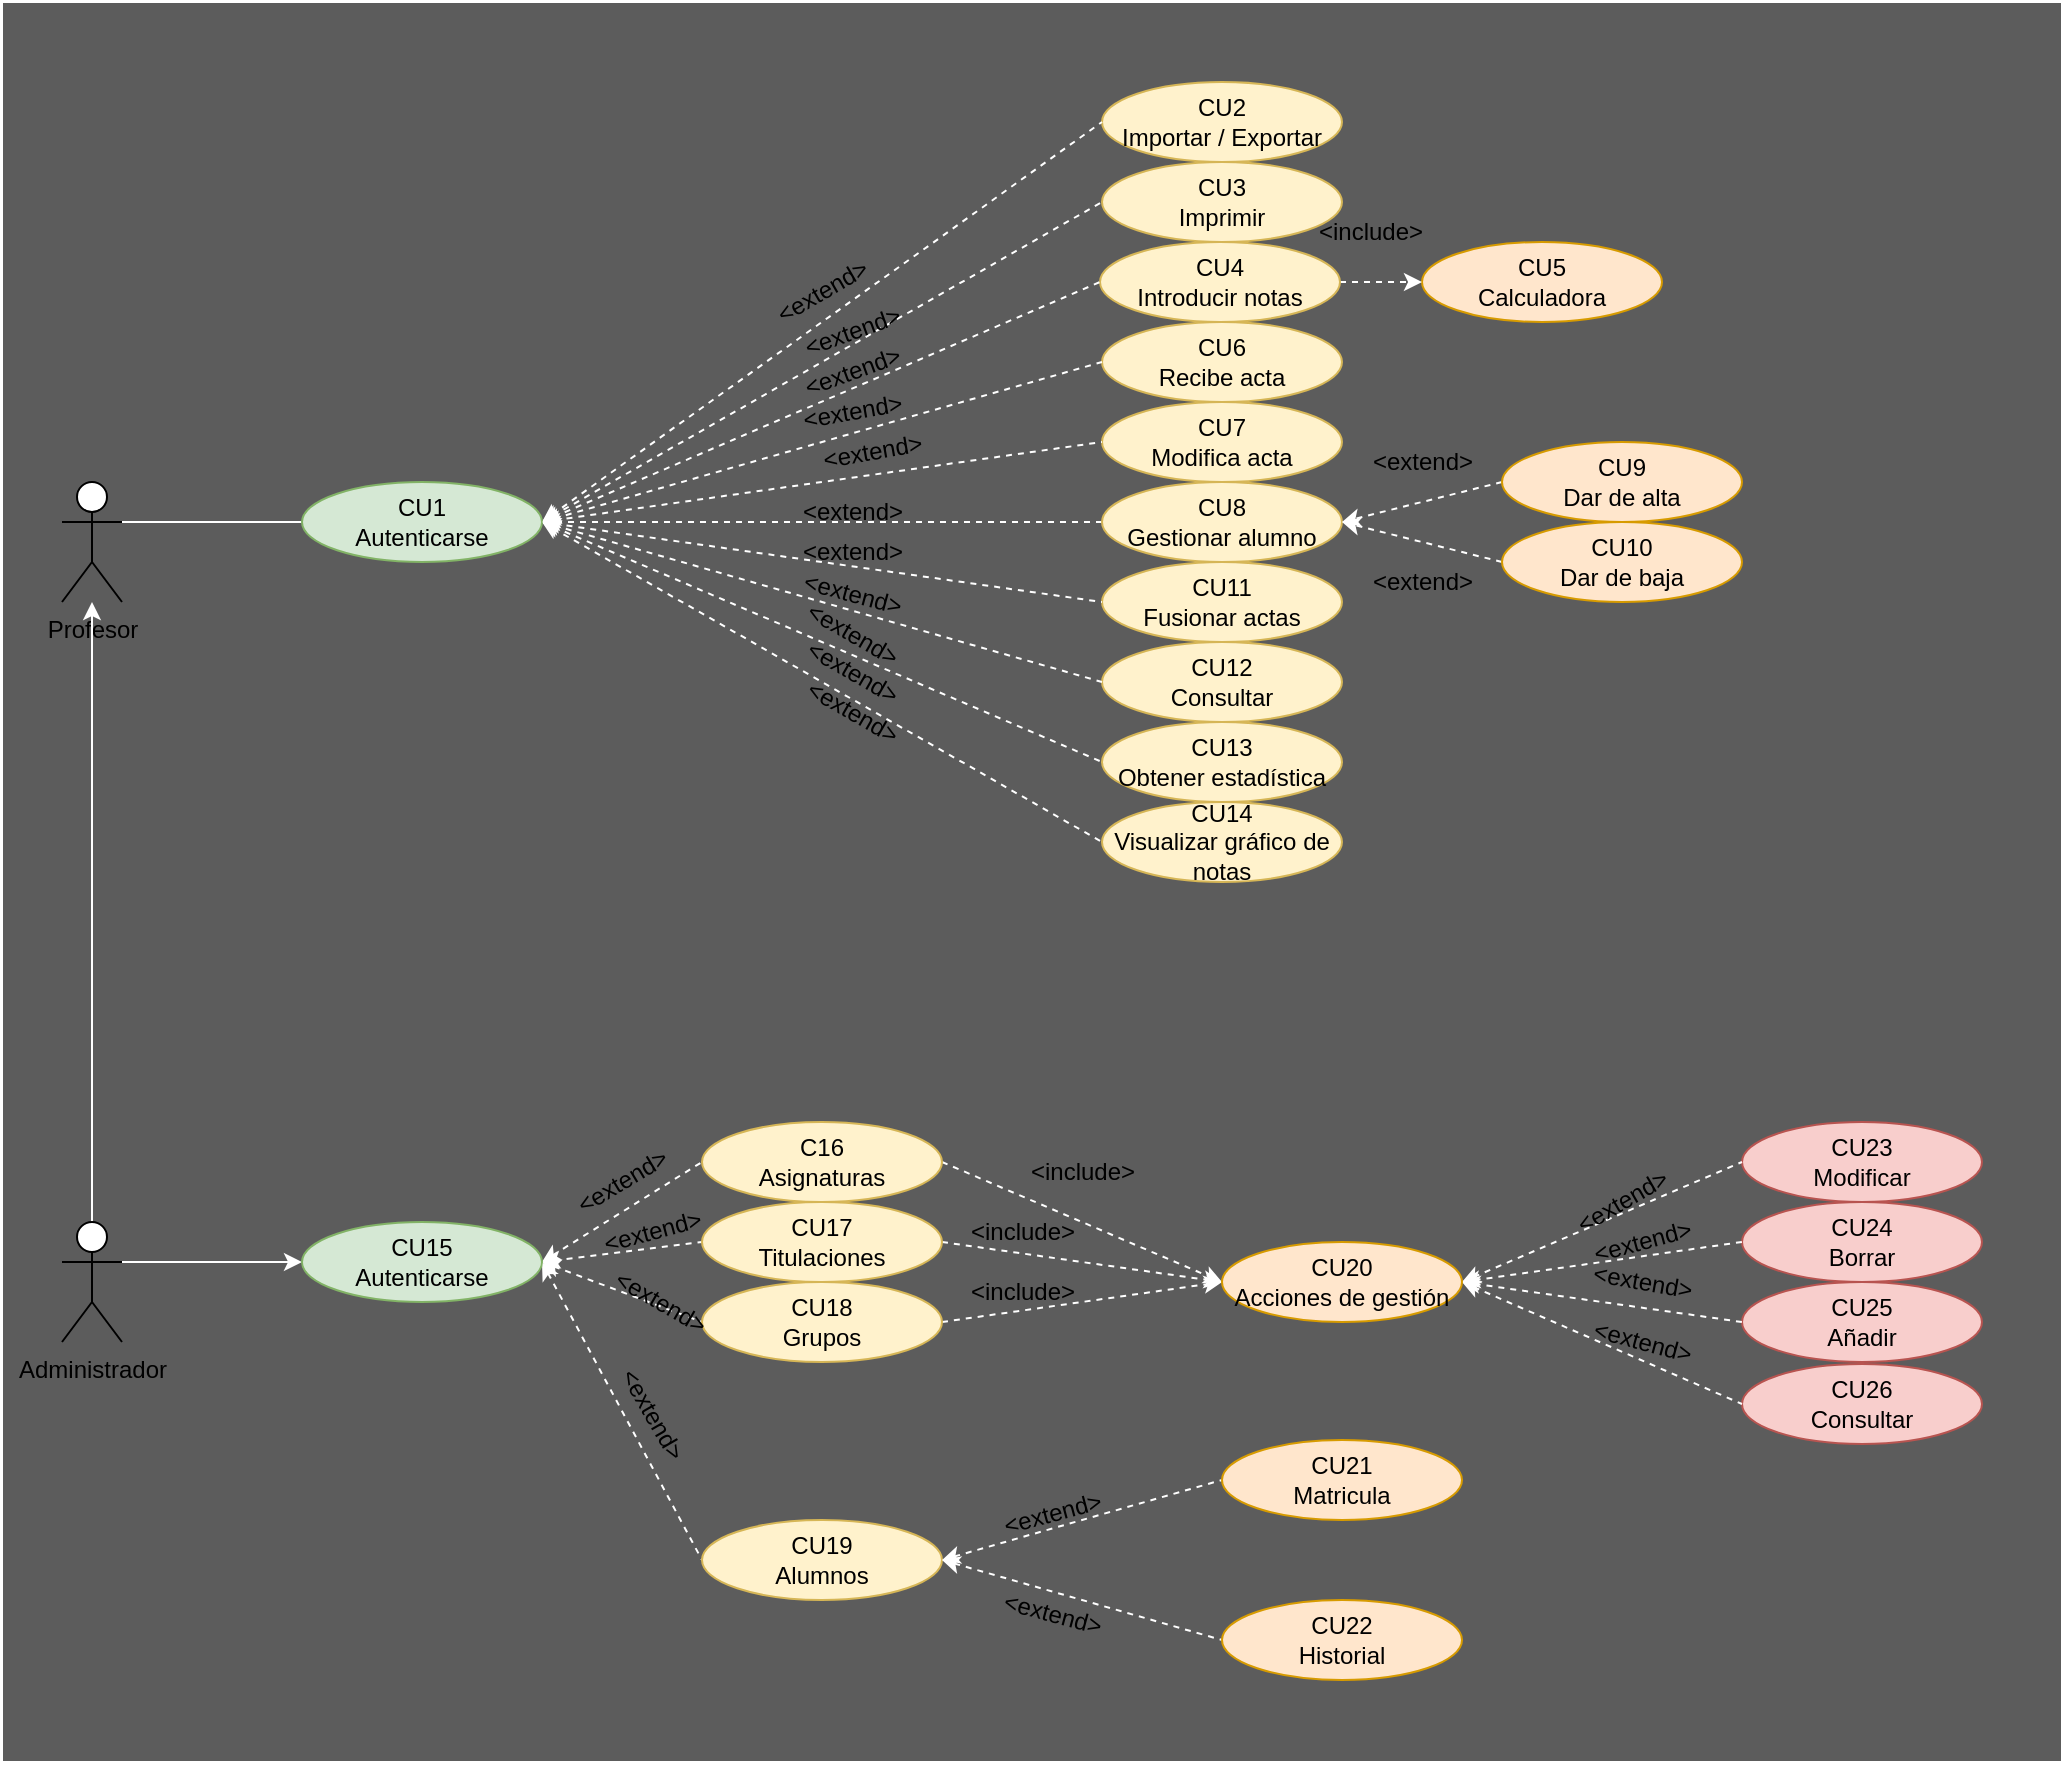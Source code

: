 <mxfile version="20.8.13" type="github">
  <diagram name="Página-1" id="47JntAUj07N4KFNGcbqV">
    <mxGraphModel dx="1687" dy="2025" grid="1" gridSize="10" guides="1" tooltips="1" connect="1" arrows="1" fold="1" page="1" pageScale="1" pageWidth="827" pageHeight="1169" math="0" shadow="0">
      <root>
        <mxCell id="0" />
        <mxCell id="1" parent="0" />
        <mxCell id="utRplFWxe3lZBOq130cA-14" value="" style="rounded=0;whiteSpace=wrap;html=1;strokeColor=#FFFFFF;fontFamily=Verdana;fillColor=#5C5C5C;" vertex="1" parent="1">
          <mxGeometry x="10" y="-160" width="1030" height="880" as="geometry" />
        </mxCell>
        <mxCell id="PZFaTxIFbQHAkJl3-58i-22" style="edgeStyle=none;rounded=0;orthogonalLoop=1;jettySize=auto;html=1;exitX=1;exitY=0.333;exitDx=0;exitDy=0;exitPerimeter=0;entryX=0;entryY=0.5;entryDx=0;entryDy=0;startArrow=none;startFill=0;endArrow=none;endFill=0;strokeColor=#FFFFFF;" parent="1" source="qn6lafyghwuCk_e5bY4_-1" target="PZFaTxIFbQHAkJl3-58i-21" edge="1">
          <mxGeometry relative="1" as="geometry" />
        </mxCell>
        <mxCell id="qn6lafyghwuCk_e5bY4_-1" value="Profesor" style="shape=umlActor;verticalLabelPosition=bottom;verticalAlign=top;html=1;outlineConnect=0;" parent="1" vertex="1">
          <mxGeometry x="40" y="80" width="30" height="60" as="geometry" />
        </mxCell>
        <mxCell id="qn6lafyghwuCk_e5bY4_-3" style="edgeStyle=orthogonalEdgeStyle;rounded=0;orthogonalLoop=1;jettySize=auto;html=1;strokeColor=#FFFFFF;" parent="1" source="qn6lafyghwuCk_e5bY4_-2" target="qn6lafyghwuCk_e5bY4_-1" edge="1">
          <mxGeometry relative="1" as="geometry" />
        </mxCell>
        <mxCell id="PZFaTxIFbQHAkJl3-58i-1" style="edgeStyle=orthogonalEdgeStyle;rounded=0;orthogonalLoop=1;jettySize=auto;html=1;exitX=1;exitY=0.333;exitDx=0;exitDy=0;exitPerimeter=0;entryX=0;entryY=0.5;entryDx=0;entryDy=0;strokeColor=#FFFFFF;" parent="1" source="qn6lafyghwuCk_e5bY4_-2" target="e0_zev7lUgPOxNIeThjS-72" edge="1">
          <mxGeometry relative="1" as="geometry" />
        </mxCell>
        <mxCell id="qn6lafyghwuCk_e5bY4_-2" value="&lt;div&gt;Administrador&lt;/div&gt;" style="shape=umlActor;verticalLabelPosition=bottom;verticalAlign=top;html=1;outlineConnect=0;" parent="1" vertex="1">
          <mxGeometry x="40" y="450" width="30" height="60" as="geometry" />
        </mxCell>
        <mxCell id="qn6lafyghwuCk_e5bY4_-5" value="CU6&lt;div&gt;Recibe acta&lt;/div&gt;" style="ellipse;whiteSpace=wrap;html=1;fillColor=#fff2cc;strokeColor=#d6b656;" parent="1" vertex="1">
          <mxGeometry x="560" width="120" height="40" as="geometry" />
        </mxCell>
        <mxCell id="qn6lafyghwuCk_e5bY4_-6" value="CU7&lt;div&gt;Modifica acta&lt;/div&gt;" style="ellipse;whiteSpace=wrap;html=1;fillColor=#fff2cc;strokeColor=#d6b656;" parent="1" vertex="1">
          <mxGeometry x="560" y="40" width="120" height="40" as="geometry" />
        </mxCell>
        <mxCell id="qn6lafyghwuCk_e5bY4_-8" value="CU11&lt;div&gt;Fusionar actas&lt;/div&gt;" style="ellipse;whiteSpace=wrap;html=1;fillColor=#fff2cc;strokeColor=#d6b656;" parent="1" vertex="1">
          <mxGeometry x="560" y="120" width="120" height="40" as="geometry" />
        </mxCell>
        <mxCell id="qn6lafyghwuCk_e5bY4_-9" value="CU12&lt;div&gt;Consultar&lt;/div&gt;" style="ellipse;whiteSpace=wrap;html=1;fillColor=#fff2cc;strokeColor=#d6b656;" parent="1" vertex="1">
          <mxGeometry x="560" y="160" width="120" height="40" as="geometry" />
        </mxCell>
        <mxCell id="qn6lafyghwuCk_e5bY4_-10" value="CU13&lt;div&gt;Obtener estadística&lt;/div&gt;" style="ellipse;whiteSpace=wrap;html=1;fillColor=#fff2cc;strokeColor=#d6b656;" parent="1" vertex="1">
          <mxGeometry x="560" y="200" width="120" height="40" as="geometry" />
        </mxCell>
        <mxCell id="e0_zev7lUgPOxNIeThjS-19" value="CU14&lt;div&gt;Visualizar gráfico de notas&lt;/div&gt;" style="ellipse;whiteSpace=wrap;html=1;fillColor=#fff2cc;strokeColor=#d6b656;" parent="1" vertex="1">
          <mxGeometry x="560" y="240" width="120" height="40" as="geometry" />
        </mxCell>
        <mxCell id="e0_zev7lUgPOxNIeThjS-44" value="CU5&lt;div&gt;Calculadora&lt;/div&gt;" style="ellipse;whiteSpace=wrap;html=1;fillColor=#ffe6cc;strokeColor=#d79b00;" parent="1" vertex="1">
          <mxGeometry x="720" y="-40" width="120" height="40" as="geometry" />
        </mxCell>
        <mxCell id="e0_zev7lUgPOxNIeThjS-59" value="CU3&lt;div&gt;Imprimir&lt;/div&gt;" style="ellipse;whiteSpace=wrap;html=1;fillColor=#fff2cc;strokeColor=#d6b656;" parent="1" vertex="1">
          <mxGeometry x="560" y="-80" width="120" height="40" as="geometry" />
        </mxCell>
        <mxCell id="e0_zev7lUgPOxNIeThjS-62" value="CU2&lt;div&gt;Importar / Exportar&lt;/div&gt;" style="ellipse;whiteSpace=wrap;html=1;fillColor=#fff2cc;strokeColor=#d6b656;" parent="1" vertex="1">
          <mxGeometry x="560" y="-120" width="120" height="40" as="geometry" />
        </mxCell>
        <mxCell id="e0_zev7lUgPOxNIeThjS-70" style="edgeStyle=none;rounded=0;orthogonalLoop=1;jettySize=auto;html=1;exitX=1;exitY=0.5;exitDx=0;exitDy=0;dashed=1;startArrow=none;startFill=0;endArrow=classic;endFill=1;strokeColor=#FFFFFF;" parent="1" source="e0_zev7lUgPOxNIeThjS-69" target="e0_zev7lUgPOxNIeThjS-44" edge="1">
          <mxGeometry relative="1" as="geometry" />
        </mxCell>
        <mxCell id="e0_zev7lUgPOxNIeThjS-69" value="CU4&lt;div&gt;Introducir notas&lt;/div&gt;" style="ellipse;whiteSpace=wrap;html=1;fillColor=#fff2cc;strokeColor=#d6b656;" parent="1" vertex="1">
          <mxGeometry x="559" y="-40" width="120" height="40" as="geometry" />
        </mxCell>
        <mxCell id="e0_zev7lUgPOxNIeThjS-71" value="&amp;lt;include&amp;gt;" style="text;html=1;align=center;verticalAlign=middle;resizable=0;points=[];autosize=1;strokeColor=none;fillColor=none;" parent="1" vertex="1">
          <mxGeometry x="654" y="-60" width="80" height="30" as="geometry" />
        </mxCell>
        <mxCell id="PZFaTxIFbQHAkJl3-58i-11" style="edgeStyle=none;rounded=0;orthogonalLoop=1;jettySize=auto;html=1;exitX=1;exitY=0.5;exitDx=0;exitDy=0;entryX=0;entryY=0.5;entryDx=0;entryDy=0;dashed=1;endArrow=none;endFill=0;startArrow=classic;startFill=1;strokeColor=#FFFFFF;" parent="1" source="e0_zev7lUgPOxNIeThjS-72" target="PZFaTxIFbQHAkJl3-58i-10" edge="1">
          <mxGeometry relative="1" as="geometry" />
        </mxCell>
        <mxCell id="PZFaTxIFbQHAkJl3-58i-12" style="edgeStyle=none;rounded=0;orthogonalLoop=1;jettySize=auto;html=1;exitX=1;exitY=0.5;exitDx=0;exitDy=0;entryX=0;entryY=0.5;entryDx=0;entryDy=0;dashed=1;endArrow=none;endFill=0;startArrow=classic;startFill=1;strokeColor=#FFFFFF;" parent="1" source="e0_zev7lUgPOxNIeThjS-72" target="PZFaTxIFbQHAkJl3-58i-9" edge="1">
          <mxGeometry relative="1" as="geometry" />
        </mxCell>
        <mxCell id="PZFaTxIFbQHAkJl3-58i-13" style="edgeStyle=none;rounded=0;orthogonalLoop=1;jettySize=auto;html=1;exitX=1;exitY=0.5;exitDx=0;exitDy=0;entryX=0;entryY=0.5;entryDx=0;entryDy=0;dashed=1;endArrow=none;endFill=0;startArrow=classic;startFill=1;strokeColor=#FFFFFF;" parent="1" source="e0_zev7lUgPOxNIeThjS-72" target="PZFaTxIFbQHAkJl3-58i-8" edge="1">
          <mxGeometry relative="1" as="geometry" />
        </mxCell>
        <mxCell id="PZFaTxIFbQHAkJl3-58i-14" style="edgeStyle=none;rounded=0;orthogonalLoop=1;jettySize=auto;html=1;exitX=1;exitY=0.5;exitDx=0;exitDy=0;entryX=0;entryY=0.5;entryDx=0;entryDy=0;dashed=1;endArrow=none;endFill=0;startArrow=classic;startFill=1;strokeColor=#FFFFFF;" parent="1" source="e0_zev7lUgPOxNIeThjS-72" target="PZFaTxIFbQHAkJl3-58i-7" edge="1">
          <mxGeometry relative="1" as="geometry" />
        </mxCell>
        <mxCell id="e0_zev7lUgPOxNIeThjS-72" value="CU15&lt;div&gt;Autenticarse&lt;/div&gt;" style="ellipse;whiteSpace=wrap;html=1;fillColor=#d5e8d4;strokeColor=#82b366;" parent="1" vertex="1">
          <mxGeometry x="160" y="450" width="120" height="40" as="geometry" />
        </mxCell>
        <mxCell id="PZFaTxIFbQHAkJl3-58i-7" value="CU19&lt;div&gt;Alumnos&lt;/div&gt;" style="ellipse;whiteSpace=wrap;html=1;fillColor=#fff2cc;strokeColor=#d6b656;" parent="1" vertex="1">
          <mxGeometry x="360" y="599" width="120" height="40" as="geometry" />
        </mxCell>
        <mxCell id="PZFaTxIFbQHAkJl3-58i-79" style="edgeStyle=none;rounded=0;orthogonalLoop=1;jettySize=auto;html=1;exitX=1;exitY=0.5;exitDx=0;exitDy=0;entryX=0;entryY=0.5;entryDx=0;entryDy=0;dashed=1;startArrow=none;startFill=0;endArrow=classic;endFill=1;strokeColor=#FFFFFF;" parent="1" source="PZFaTxIFbQHAkJl3-58i-8" target="PZFaTxIFbQHAkJl3-58i-76" edge="1">
          <mxGeometry relative="1" as="geometry" />
        </mxCell>
        <mxCell id="PZFaTxIFbQHAkJl3-58i-8" value="CU18&lt;br&gt;&lt;div&gt;Grupos&lt;/div&gt;" style="ellipse;whiteSpace=wrap;html=1;fillColor=#fff2cc;strokeColor=#d6b656;" parent="1" vertex="1">
          <mxGeometry x="360" y="480" width="120" height="40" as="geometry" />
        </mxCell>
        <mxCell id="PZFaTxIFbQHAkJl3-58i-78" style="edgeStyle=none;rounded=0;orthogonalLoop=1;jettySize=auto;html=1;exitX=1;exitY=0.5;exitDx=0;exitDy=0;entryX=0;entryY=0.5;entryDx=0;entryDy=0;dashed=1;startArrow=none;startFill=0;endArrow=classic;endFill=1;strokeColor=#FFFFFF;" parent="1" source="PZFaTxIFbQHAkJl3-58i-9" target="PZFaTxIFbQHAkJl3-58i-76" edge="1">
          <mxGeometry relative="1" as="geometry" />
        </mxCell>
        <mxCell id="PZFaTxIFbQHAkJl3-58i-9" value="CU17&lt;div&gt;Titulaciones&lt;/div&gt;" style="ellipse;whiteSpace=wrap;html=1;fillColor=#fff2cc;strokeColor=#d6b656;" parent="1" vertex="1">
          <mxGeometry x="360" y="440" width="120" height="40" as="geometry" />
        </mxCell>
        <mxCell id="PZFaTxIFbQHAkJl3-58i-77" style="edgeStyle=none;rounded=0;orthogonalLoop=1;jettySize=auto;html=1;exitX=1;exitY=0.5;exitDx=0;exitDy=0;entryX=0;entryY=0.5;entryDx=0;entryDy=0;dashed=1;startArrow=none;startFill=0;endArrow=classic;endFill=1;strokeColor=#FFFFFF;" parent="1" source="PZFaTxIFbQHAkJl3-58i-10" target="PZFaTxIFbQHAkJl3-58i-76" edge="1">
          <mxGeometry relative="1" as="geometry" />
        </mxCell>
        <mxCell id="PZFaTxIFbQHAkJl3-58i-10" value="C16&lt;div&gt;Asignaturas&lt;/div&gt;" style="ellipse;whiteSpace=wrap;html=1;fillColor=#fff2cc;strokeColor=#d6b656;" parent="1" vertex="1">
          <mxGeometry x="360" y="400" width="120" height="40" as="geometry" />
        </mxCell>
        <mxCell id="PZFaTxIFbQHAkJl3-58i-15" value="&amp;lt;extend&amp;gt;" style="text;html=1;align=center;verticalAlign=middle;resizable=0;points=[];autosize=1;strokeColor=none;fillColor=none;rotation=-31;" parent="1" vertex="1">
          <mxGeometry x="285" y="415" width="70" height="30" as="geometry" />
        </mxCell>
        <mxCell id="PZFaTxIFbQHAkJl3-58i-16" value="&amp;lt;extend&amp;gt;" style="text;html=1;align=center;verticalAlign=middle;resizable=0;points=[];autosize=1;strokeColor=none;fillColor=none;rotation=-15;" parent="1" vertex="1">
          <mxGeometry x="300" y="440" width="70" height="30" as="geometry" />
        </mxCell>
        <mxCell id="PZFaTxIFbQHAkJl3-58i-17" value="&amp;lt;extend&amp;gt;" style="text;html=1;align=center;verticalAlign=middle;resizable=0;points=[];autosize=1;strokeColor=none;fillColor=none;rotation=30;" parent="1" vertex="1">
          <mxGeometry x="304" y="475" width="70" height="30" as="geometry" />
        </mxCell>
        <mxCell id="PZFaTxIFbQHAkJl3-58i-18" value="&amp;lt;extend&amp;gt;" style="text;html=1;align=center;verticalAlign=middle;resizable=0;points=[];autosize=1;strokeColor=none;fillColor=none;rotation=60;" parent="1" vertex="1">
          <mxGeometry x="300" y="531" width="70" height="30" as="geometry" />
        </mxCell>
        <mxCell id="PZFaTxIFbQHAkJl3-58i-24" style="edgeStyle=none;rounded=0;orthogonalLoop=1;jettySize=auto;html=1;exitX=1;exitY=0.5;exitDx=0;exitDy=0;entryX=0;entryY=0.5;entryDx=0;entryDy=0;startArrow=classic;startFill=1;endArrow=none;endFill=0;dashed=1;strokeColor=#FFFFFF;" parent="1" source="PZFaTxIFbQHAkJl3-58i-21" target="e0_zev7lUgPOxNIeThjS-62" edge="1">
          <mxGeometry relative="1" as="geometry" />
        </mxCell>
        <mxCell id="PZFaTxIFbQHAkJl3-58i-25" style="edgeStyle=none;rounded=0;orthogonalLoop=1;jettySize=auto;html=1;exitX=1;exitY=0.5;exitDx=0;exitDy=0;entryX=0;entryY=0.5;entryDx=0;entryDy=0;startArrow=classic;startFill=1;endArrow=none;endFill=0;dashed=1;strokeColor=#FFFFFF;" parent="1" source="PZFaTxIFbQHAkJl3-58i-21" target="e0_zev7lUgPOxNIeThjS-59" edge="1">
          <mxGeometry relative="1" as="geometry" />
        </mxCell>
        <mxCell id="PZFaTxIFbQHAkJl3-58i-26" style="edgeStyle=none;rounded=0;orthogonalLoop=1;jettySize=auto;html=1;exitX=1;exitY=0.5;exitDx=0;exitDy=0;entryX=0;entryY=0.5;entryDx=0;entryDy=0;startArrow=classic;startFill=1;endArrow=none;endFill=0;dashed=1;strokeColor=#FFFFFF;" parent="1" source="PZFaTxIFbQHAkJl3-58i-21" target="e0_zev7lUgPOxNIeThjS-69" edge="1">
          <mxGeometry relative="1" as="geometry" />
        </mxCell>
        <mxCell id="PZFaTxIFbQHAkJl3-58i-27" style="edgeStyle=none;rounded=0;orthogonalLoop=1;jettySize=auto;html=1;exitX=1;exitY=0.5;exitDx=0;exitDy=0;entryX=0;entryY=0.5;entryDx=0;entryDy=0;startArrow=classic;startFill=1;endArrow=none;endFill=0;dashed=1;strokeColor=#FFFFFF;" parent="1" source="PZFaTxIFbQHAkJl3-58i-21" target="qn6lafyghwuCk_e5bY4_-5" edge="1">
          <mxGeometry relative="1" as="geometry" />
        </mxCell>
        <mxCell id="PZFaTxIFbQHAkJl3-58i-28" style="edgeStyle=none;rounded=0;orthogonalLoop=1;jettySize=auto;html=1;exitX=1;exitY=0.5;exitDx=0;exitDy=0;entryX=0;entryY=0.5;entryDx=0;entryDy=0;startArrow=classic;startFill=1;endArrow=none;endFill=0;dashed=1;strokeColor=#FFFFFF;" parent="1" source="PZFaTxIFbQHAkJl3-58i-21" target="qn6lafyghwuCk_e5bY4_-6" edge="1">
          <mxGeometry relative="1" as="geometry" />
        </mxCell>
        <mxCell id="PZFaTxIFbQHAkJl3-58i-31" style="edgeStyle=none;rounded=0;orthogonalLoop=1;jettySize=auto;html=1;exitX=1;exitY=0.5;exitDx=0;exitDy=0;entryX=0;entryY=0.5;entryDx=0;entryDy=0;startArrow=classic;startFill=1;endArrow=none;endFill=0;dashed=1;strokeColor=#FFFFFF;" parent="1" source="PZFaTxIFbQHAkJl3-58i-21" target="qn6lafyghwuCk_e5bY4_-8" edge="1">
          <mxGeometry relative="1" as="geometry" />
        </mxCell>
        <mxCell id="PZFaTxIFbQHAkJl3-58i-32" style="edgeStyle=none;rounded=0;orthogonalLoop=1;jettySize=auto;html=1;exitX=1;exitY=0.5;exitDx=0;exitDy=0;entryX=0;entryY=0.5;entryDx=0;entryDy=0;startArrow=classic;startFill=1;endArrow=none;endFill=0;dashed=1;strokeColor=#FFFFFF;" parent="1" source="PZFaTxIFbQHAkJl3-58i-21" target="qn6lafyghwuCk_e5bY4_-9" edge="1">
          <mxGeometry relative="1" as="geometry" />
        </mxCell>
        <mxCell id="PZFaTxIFbQHAkJl3-58i-33" style="edgeStyle=none;rounded=0;orthogonalLoop=1;jettySize=auto;html=1;exitX=1;exitY=0.5;exitDx=0;exitDy=0;entryX=0;entryY=0.5;entryDx=0;entryDy=0;startArrow=classic;startFill=1;endArrow=none;endFill=0;dashed=1;strokeColor=#FFFFFF;" parent="1" source="PZFaTxIFbQHAkJl3-58i-21" target="qn6lafyghwuCk_e5bY4_-10" edge="1">
          <mxGeometry relative="1" as="geometry" />
        </mxCell>
        <mxCell id="PZFaTxIFbQHAkJl3-58i-34" style="edgeStyle=none;rounded=0;orthogonalLoop=1;jettySize=auto;html=1;exitX=1;exitY=0.5;exitDx=0;exitDy=0;entryX=0;entryY=0.5;entryDx=0;entryDy=0;startArrow=classic;startFill=1;endArrow=none;endFill=0;dashed=1;strokeColor=#FFFFFF;" parent="1" source="PZFaTxIFbQHAkJl3-58i-21" target="e0_zev7lUgPOxNIeThjS-19" edge="1">
          <mxGeometry relative="1" as="geometry" />
        </mxCell>
        <mxCell id="PZFaTxIFbQHAkJl3-58i-21" value="CU1&lt;br&gt;&lt;div&gt;Autenticarse&lt;/div&gt;" style="ellipse;whiteSpace=wrap;html=1;fillColor=#d5e8d4;strokeColor=#82b366;" parent="1" vertex="1">
          <mxGeometry x="160" y="80" width="120" height="40" as="geometry" />
        </mxCell>
        <mxCell id="PZFaTxIFbQHAkJl3-58i-35" value="&amp;lt;extend&amp;gt;" style="text;html=1;align=center;verticalAlign=middle;resizable=0;points=[];autosize=1;strokeColor=none;fillColor=none;rotation=-30;" parent="1" vertex="1">
          <mxGeometry x="385" y="-30" width="70" height="30" as="geometry" />
        </mxCell>
        <mxCell id="PZFaTxIFbQHAkJl3-58i-36" value="&amp;lt;extend&amp;gt;" style="text;html=1;align=center;verticalAlign=middle;resizable=0;points=[];autosize=1;strokeColor=none;fillColor=none;rotation=-20;" parent="1" vertex="1">
          <mxGeometry x="400" y="-10" width="70" height="30" as="geometry" />
        </mxCell>
        <mxCell id="PZFaTxIFbQHAkJl3-58i-37" value="&amp;lt;extend&amp;gt;" style="text;html=1;align=center;verticalAlign=middle;resizable=0;points=[];autosize=1;strokeColor=none;fillColor=none;rotation=-20;" parent="1" vertex="1">
          <mxGeometry x="400" y="10" width="70" height="30" as="geometry" />
        </mxCell>
        <mxCell id="PZFaTxIFbQHAkJl3-58i-38" value="&amp;lt;extend&amp;gt;" style="text;html=1;align=center;verticalAlign=middle;resizable=0;points=[];autosize=1;strokeColor=none;fillColor=none;rotation=-10;" parent="1" vertex="1">
          <mxGeometry x="400" y="30" width="70" height="30" as="geometry" />
        </mxCell>
        <mxCell id="PZFaTxIFbQHAkJl3-58i-39" value="&amp;lt;extend&amp;gt;" style="text;html=1;align=center;verticalAlign=middle;resizable=0;points=[];autosize=1;strokeColor=none;fillColor=none;" parent="1" vertex="1">
          <mxGeometry x="400" y="80" width="70" height="30" as="geometry" />
        </mxCell>
        <mxCell id="PZFaTxIFbQHAkJl3-58i-42" value="&amp;lt;extend&amp;gt;" style="text;html=1;align=center;verticalAlign=middle;resizable=0;points=[];autosize=1;strokeColor=none;fillColor=none;rotation=15;" parent="1" vertex="1">
          <mxGeometry x="400" y="121" width="70" height="30" as="geometry" />
        </mxCell>
        <mxCell id="PZFaTxIFbQHAkJl3-58i-43" value="&amp;lt;extend&amp;gt;" style="text;html=1;align=center;verticalAlign=middle;resizable=0;points=[];autosize=1;strokeColor=none;fillColor=none;rotation=30;" parent="1" vertex="1">
          <mxGeometry x="400" y="141" width="70" height="30" as="geometry" />
        </mxCell>
        <mxCell id="PZFaTxIFbQHAkJl3-58i-44" value="&amp;lt;extend&amp;gt;" style="text;html=1;align=center;verticalAlign=middle;resizable=0;points=[];autosize=1;strokeColor=none;fillColor=none;rotation=30;" parent="1" vertex="1">
          <mxGeometry x="400" y="160" width="70" height="30" as="geometry" />
        </mxCell>
        <mxCell id="PZFaTxIFbQHAkJl3-58i-45" value="&amp;lt;extend&amp;gt;" style="text;html=1;align=center;verticalAlign=middle;resizable=0;points=[];autosize=1;strokeColor=none;fillColor=none;rotation=30;" parent="1" vertex="1">
          <mxGeometry x="400" y="180" width="70" height="30" as="geometry" />
        </mxCell>
        <mxCell id="PZFaTxIFbQHAkJl3-58i-57" value="CU23&lt;div&gt;Modificar&lt;/div&gt;" style="ellipse;whiteSpace=wrap;html=1;fillColor=#f8cecc;strokeColor=#b85450;" parent="1" vertex="1">
          <mxGeometry x="880" y="400" width="120" height="40" as="geometry" />
        </mxCell>
        <mxCell id="PZFaTxIFbQHAkJl3-58i-69" style="edgeStyle=none;rounded=0;orthogonalLoop=1;jettySize=auto;html=1;exitX=1;exitY=0.5;exitDx=0;exitDy=0;entryX=0;entryY=0.5;entryDx=0;entryDy=0;dashed=1;startArrow=classic;startFill=1;endArrow=none;endFill=0;strokeColor=#FFFFFF;" parent="1" source="PZFaTxIFbQHAkJl3-58i-7" target="PZFaTxIFbQHAkJl3-58i-66" edge="1">
          <mxGeometry relative="1" as="geometry">
            <mxPoint x="490" y="621" as="sourcePoint" />
          </mxGeometry>
        </mxCell>
        <mxCell id="PZFaTxIFbQHAkJl3-58i-70" style="edgeStyle=none;rounded=0;orthogonalLoop=1;jettySize=auto;html=1;exitX=1;exitY=0.5;exitDx=0;exitDy=0;entryX=0;entryY=0.5;entryDx=0;entryDy=0;dashed=1;startArrow=classic;startFill=1;endArrow=none;endFill=0;strokeColor=#FFFFFF;" parent="1" source="PZFaTxIFbQHAkJl3-58i-7" target="PZFaTxIFbQHAkJl3-58i-67" edge="1">
          <mxGeometry relative="1" as="geometry">
            <mxPoint x="490" y="621" as="sourcePoint" />
          </mxGeometry>
        </mxCell>
        <mxCell id="PZFaTxIFbQHAkJl3-58i-58" value="CU26&lt;div&gt;Consultar&lt;/div&gt;" style="ellipse;whiteSpace=wrap;html=1;fillColor=#f8cecc;strokeColor=#b85450;" parent="1" vertex="1">
          <mxGeometry x="880" y="521" width="120" height="40" as="geometry" />
        </mxCell>
        <mxCell id="PZFaTxIFbQHAkJl3-58i-66" value="CU21&lt;div&gt;Matricula&lt;/div&gt;" style="ellipse;whiteSpace=wrap;html=1;fillColor=#ffe6cc;strokeColor=#d79b00;" parent="1" vertex="1">
          <mxGeometry x="620" y="559" width="120" height="40" as="geometry" />
        </mxCell>
        <mxCell id="PZFaTxIFbQHAkJl3-58i-67" value="CU22&lt;div&gt;Historial&lt;/div&gt;" style="ellipse;whiteSpace=wrap;html=1;fillColor=#ffe6cc;strokeColor=#d79b00;" parent="1" vertex="1">
          <mxGeometry x="620" y="639" width="120" height="40" as="geometry" />
        </mxCell>
        <mxCell id="PZFaTxIFbQHAkJl3-58i-71" value="&amp;lt;extend&amp;gt;" style="text;html=1;align=center;verticalAlign=middle;resizable=0;points=[];autosize=1;strokeColor=none;fillColor=none;rotation=-15;" parent="1" vertex="1">
          <mxGeometry x="500" y="581" width="70" height="30" as="geometry" />
        </mxCell>
        <mxCell id="PZFaTxIFbQHAkJl3-58i-72" value="&amp;lt;extend&amp;gt;" style="text;html=1;align=center;verticalAlign=middle;resizable=0;points=[];autosize=1;strokeColor=none;fillColor=none;rotation=15;" parent="1" vertex="1">
          <mxGeometry x="500" y="631" width="70" height="30" as="geometry" />
        </mxCell>
        <mxCell id="PZFaTxIFbQHAkJl3-58i-74" value="CU24&lt;div&gt;Borrar&lt;/div&gt;" style="ellipse;whiteSpace=wrap;html=1;fillColor=#f8cecc;strokeColor=#b85450;" parent="1" vertex="1">
          <mxGeometry x="880" y="440" width="120" height="40" as="geometry" />
        </mxCell>
        <mxCell id="PZFaTxIFbQHAkJl3-58i-75" value="CU25&lt;div&gt;Añadir&lt;/div&gt;" style="ellipse;whiteSpace=wrap;html=1;fillColor=#f8cecc;strokeColor=#b85450;" parent="1" vertex="1">
          <mxGeometry x="880" y="480" width="120" height="40" as="geometry" />
        </mxCell>
        <mxCell id="PZFaTxIFbQHAkJl3-58i-85" style="edgeStyle=none;rounded=0;orthogonalLoop=1;jettySize=auto;html=1;exitX=1;exitY=0.5;exitDx=0;exitDy=0;entryX=0;entryY=0.5;entryDx=0;entryDy=0;dashed=1;startArrow=classic;startFill=1;endArrow=none;endFill=0;strokeColor=#FFFFFF;" parent="1" source="PZFaTxIFbQHAkJl3-58i-76" target="PZFaTxIFbQHAkJl3-58i-57" edge="1">
          <mxGeometry relative="1" as="geometry" />
        </mxCell>
        <mxCell id="PZFaTxIFbQHAkJl3-58i-86" style="edgeStyle=none;rounded=0;orthogonalLoop=1;jettySize=auto;html=1;exitX=1;exitY=0.5;exitDx=0;exitDy=0;entryX=0;entryY=0.5;entryDx=0;entryDy=0;dashed=1;startArrow=classic;startFill=1;endArrow=none;endFill=0;strokeColor=#FFFFFF;" parent="1" source="PZFaTxIFbQHAkJl3-58i-76" target="PZFaTxIFbQHAkJl3-58i-74" edge="1">
          <mxGeometry relative="1" as="geometry" />
        </mxCell>
        <mxCell id="PZFaTxIFbQHAkJl3-58i-87" style="edgeStyle=none;rounded=0;orthogonalLoop=1;jettySize=auto;html=1;exitX=1;exitY=0.5;exitDx=0;exitDy=0;entryX=0;entryY=0.5;entryDx=0;entryDy=0;dashed=1;startArrow=classic;startFill=1;endArrow=none;endFill=0;strokeColor=#FFFFFF;" parent="1" source="PZFaTxIFbQHAkJl3-58i-76" target="PZFaTxIFbQHAkJl3-58i-75" edge="1">
          <mxGeometry relative="1" as="geometry" />
        </mxCell>
        <mxCell id="PZFaTxIFbQHAkJl3-58i-88" style="edgeStyle=none;rounded=0;orthogonalLoop=1;jettySize=auto;html=1;exitX=1;exitY=0.5;exitDx=0;exitDy=0;entryX=0;entryY=0.5;entryDx=0;entryDy=0;dashed=1;startArrow=classic;startFill=1;endArrow=none;endFill=0;strokeColor=#FFFFFF;" parent="1" source="PZFaTxIFbQHAkJl3-58i-76" target="PZFaTxIFbQHAkJl3-58i-58" edge="1">
          <mxGeometry relative="1" as="geometry" />
        </mxCell>
        <mxCell id="PZFaTxIFbQHAkJl3-58i-76" value="CU20&lt;div&gt;Acciones de gestión&lt;/div&gt;" style="ellipse;whiteSpace=wrap;html=1;fillColor=#ffe6cc;strokeColor=#d79b00;" parent="1" vertex="1">
          <mxGeometry x="620" y="460" width="120" height="40" as="geometry" />
        </mxCell>
        <mxCell id="PZFaTxIFbQHAkJl3-58i-81" value="&amp;lt;include&amp;gt;" style="text;html=1;align=center;verticalAlign=middle;resizable=0;points=[];autosize=1;strokeColor=none;fillColor=none;" parent="1" vertex="1">
          <mxGeometry x="510" y="410" width="80" height="30" as="geometry" />
        </mxCell>
        <mxCell id="PZFaTxIFbQHAkJl3-58i-82" value="&amp;lt;include&amp;gt;" style="text;html=1;align=center;verticalAlign=middle;resizable=0;points=[];autosize=1;strokeColor=none;fillColor=none;" parent="1" vertex="1">
          <mxGeometry x="480" y="440" width="80" height="30" as="geometry" />
        </mxCell>
        <mxCell id="PZFaTxIFbQHAkJl3-58i-83" value="&amp;lt;include&amp;gt;" style="text;html=1;align=center;verticalAlign=middle;resizable=0;points=[];autosize=1;strokeColor=none;fillColor=none;" parent="1" vertex="1">
          <mxGeometry x="480" y="470" width="80" height="30" as="geometry" />
        </mxCell>
        <mxCell id="PZFaTxIFbQHAkJl3-58i-90" value="&amp;lt;extend&amp;gt;" style="text;html=1;align=center;verticalAlign=middle;resizable=0;points=[];autosize=1;strokeColor=none;fillColor=none;rotation=-30;" parent="1" vertex="1">
          <mxGeometry x="785" y="425" width="70" height="30" as="geometry" />
        </mxCell>
        <mxCell id="PZFaTxIFbQHAkJl3-58i-91" value="&amp;lt;extend&amp;gt;" style="text;html=1;align=center;verticalAlign=middle;resizable=0;points=[];autosize=1;strokeColor=none;fillColor=none;rotation=-15;" parent="1" vertex="1">
          <mxGeometry x="795" y="445" width="70" height="30" as="geometry" />
        </mxCell>
        <mxCell id="PZFaTxIFbQHAkJl3-58i-92" value="&amp;lt;extend&amp;gt;" style="text;html=1;align=center;verticalAlign=middle;resizable=0;points=[];autosize=1;strokeColor=none;fillColor=none;rotation=10;" parent="1" vertex="1">
          <mxGeometry x="795" y="465" width="70" height="30" as="geometry" />
        </mxCell>
        <mxCell id="PZFaTxIFbQHAkJl3-58i-93" value="&amp;lt;extend&amp;gt;" style="text;html=1;align=center;verticalAlign=middle;resizable=0;points=[];autosize=1;strokeColor=none;fillColor=none;rotation=15;" parent="1" vertex="1">
          <mxGeometry x="795" y="495" width="70" height="30" as="geometry" />
        </mxCell>
        <mxCell id="utRplFWxe3lZBOq130cA-2" style="rounded=0;orthogonalLoop=1;jettySize=auto;html=1;exitX=0;exitY=0.5;exitDx=0;exitDy=0;entryX=1;entryY=0.5;entryDx=0;entryDy=0;dashed=1;strokeColor=#FFFFFF;" edge="1" parent="1" source="utRplFWxe3lZBOq130cA-1" target="PZFaTxIFbQHAkJl3-58i-21">
          <mxGeometry relative="1" as="geometry" />
        </mxCell>
        <mxCell id="utRplFWxe3lZBOq130cA-1" value="CU8&lt;div&gt;Gestionar alumno&lt;br&gt;&lt;/div&gt;" style="ellipse;whiteSpace=wrap;html=1;fillColor=#fff2cc;strokeColor=#d6b656;" vertex="1" parent="1">
          <mxGeometry x="560" y="80" width="120" height="40" as="geometry" />
        </mxCell>
        <mxCell id="utRplFWxe3lZBOq130cA-3" value="&amp;lt;extend&amp;gt;" style="text;html=1;align=center;verticalAlign=middle;resizable=0;points=[];autosize=1;strokeColor=none;fillColor=none;rotation=-10;" vertex="1" parent="1">
          <mxGeometry x="410" y="50" width="70" height="30" as="geometry" />
        </mxCell>
        <mxCell id="utRplFWxe3lZBOq130cA-4" value="&amp;lt;extend&amp;gt;" style="text;html=1;align=center;verticalAlign=middle;resizable=0;points=[];autosize=1;strokeColor=none;fillColor=none;" vertex="1" parent="1">
          <mxGeometry x="400" y="100" width="70" height="30" as="geometry" />
        </mxCell>
        <mxCell id="utRplFWxe3lZBOq130cA-7" style="edgeStyle=none;rounded=0;orthogonalLoop=1;jettySize=auto;html=1;exitX=0;exitY=0.5;exitDx=0;exitDy=0;entryX=1;entryY=0.5;entryDx=0;entryDy=0;dashed=1;strokeColor=#FFFFFF;" edge="1" parent="1" source="utRplFWxe3lZBOq130cA-5" target="utRplFWxe3lZBOq130cA-1">
          <mxGeometry relative="1" as="geometry" />
        </mxCell>
        <mxCell id="utRplFWxe3lZBOq130cA-5" value="&lt;div&gt;CU9&lt;/div&gt;Dar de alta" style="ellipse;whiteSpace=wrap;html=1;fillColor=#ffe6cc;strokeColor=#d79b00;" vertex="1" parent="1">
          <mxGeometry x="760" y="60" width="120" height="40" as="geometry" />
        </mxCell>
        <mxCell id="utRplFWxe3lZBOq130cA-8" style="edgeStyle=none;rounded=0;orthogonalLoop=1;jettySize=auto;html=1;exitX=0;exitY=0.5;exitDx=0;exitDy=0;entryX=1;entryY=0.5;entryDx=0;entryDy=0;dashed=1;strokeColor=#FFFFFF;" edge="1" parent="1" source="utRplFWxe3lZBOq130cA-6" target="utRplFWxe3lZBOq130cA-1">
          <mxGeometry relative="1" as="geometry" />
        </mxCell>
        <mxCell id="utRplFWxe3lZBOq130cA-6" value="&lt;div&gt;CU10&lt;/div&gt;Dar de baja" style="ellipse;whiteSpace=wrap;html=1;fillColor=#ffe6cc;strokeColor=#d79b00;" vertex="1" parent="1">
          <mxGeometry x="760" y="100" width="120" height="40" as="geometry" />
        </mxCell>
        <mxCell id="utRplFWxe3lZBOq130cA-9" value="&amp;lt;extend&amp;gt;" style="text;html=1;align=center;verticalAlign=middle;resizable=0;points=[];autosize=1;strokeColor=none;fillColor=none;" vertex="1" parent="1">
          <mxGeometry x="685" y="55" width="70" height="30" as="geometry" />
        </mxCell>
        <mxCell id="utRplFWxe3lZBOq130cA-10" value="&amp;lt;extend&amp;gt;" style="text;html=1;align=center;verticalAlign=middle;resizable=0;points=[];autosize=1;strokeColor=none;fillColor=none;" vertex="1" parent="1">
          <mxGeometry x="685" y="115" width="70" height="30" as="geometry" />
        </mxCell>
      </root>
    </mxGraphModel>
  </diagram>
</mxfile>
